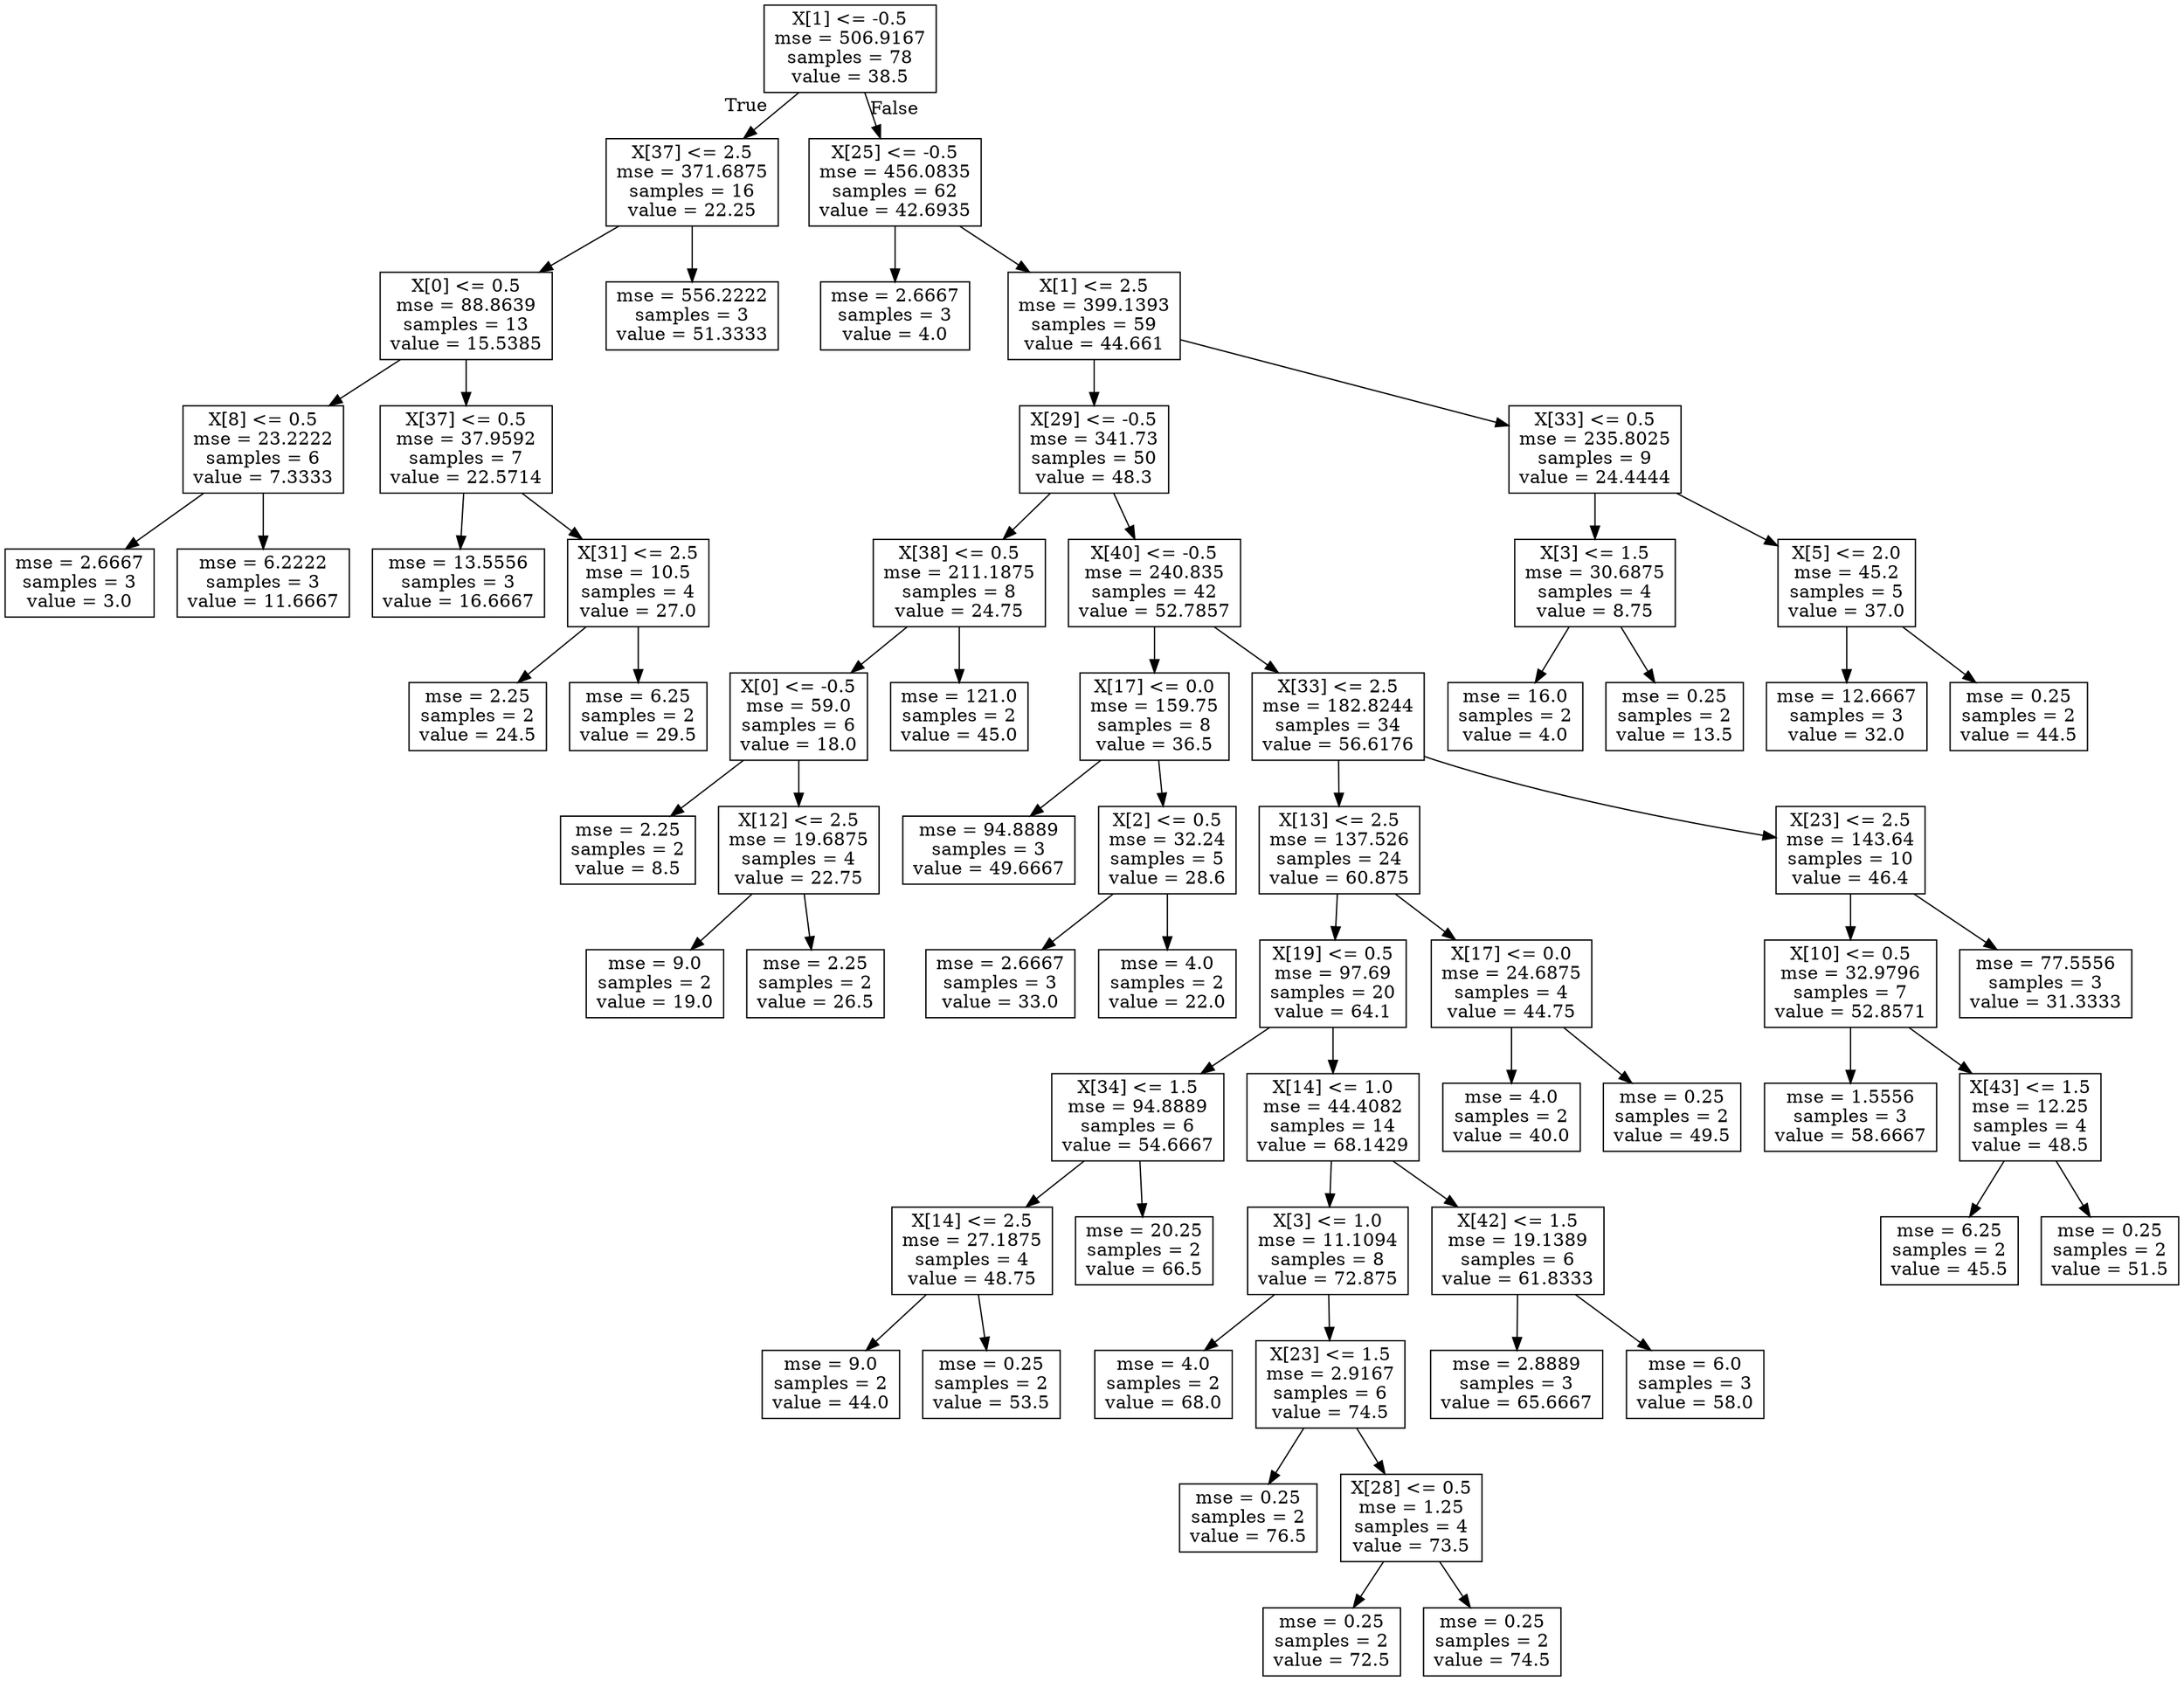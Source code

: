 digraph Tree {
node [shape=box] ;
0 [label="X[1] <= -0.5\nmse = 506.9167\nsamples = 78\nvalue = 38.5"] ;
1 [label="X[37] <= 2.5\nmse = 371.6875\nsamples = 16\nvalue = 22.25"] ;
0 -> 1 [labeldistance=2.5, labelangle=45, headlabel="True"] ;
2 [label="X[0] <= 0.5\nmse = 88.8639\nsamples = 13\nvalue = 15.5385"] ;
1 -> 2 ;
3 [label="X[8] <= 0.5\nmse = 23.2222\nsamples = 6\nvalue = 7.3333"] ;
2 -> 3 ;
4 [label="mse = 2.6667\nsamples = 3\nvalue = 3.0"] ;
3 -> 4 ;
5 [label="mse = 6.2222\nsamples = 3\nvalue = 11.6667"] ;
3 -> 5 ;
6 [label="X[37] <= 0.5\nmse = 37.9592\nsamples = 7\nvalue = 22.5714"] ;
2 -> 6 ;
7 [label="mse = 13.5556\nsamples = 3\nvalue = 16.6667"] ;
6 -> 7 ;
8 [label="X[31] <= 2.5\nmse = 10.5\nsamples = 4\nvalue = 27.0"] ;
6 -> 8 ;
9 [label="mse = 2.25\nsamples = 2\nvalue = 24.5"] ;
8 -> 9 ;
10 [label="mse = 6.25\nsamples = 2\nvalue = 29.5"] ;
8 -> 10 ;
11 [label="mse = 556.2222\nsamples = 3\nvalue = 51.3333"] ;
1 -> 11 ;
12 [label="X[25] <= -0.5\nmse = 456.0835\nsamples = 62\nvalue = 42.6935"] ;
0 -> 12 [labeldistance=2.5, labelangle=-45, headlabel="False"] ;
13 [label="mse = 2.6667\nsamples = 3\nvalue = 4.0"] ;
12 -> 13 ;
14 [label="X[1] <= 2.5\nmse = 399.1393\nsamples = 59\nvalue = 44.661"] ;
12 -> 14 ;
15 [label="X[29] <= -0.5\nmse = 341.73\nsamples = 50\nvalue = 48.3"] ;
14 -> 15 ;
16 [label="X[38] <= 0.5\nmse = 211.1875\nsamples = 8\nvalue = 24.75"] ;
15 -> 16 ;
17 [label="X[0] <= -0.5\nmse = 59.0\nsamples = 6\nvalue = 18.0"] ;
16 -> 17 ;
18 [label="mse = 2.25\nsamples = 2\nvalue = 8.5"] ;
17 -> 18 ;
19 [label="X[12] <= 2.5\nmse = 19.6875\nsamples = 4\nvalue = 22.75"] ;
17 -> 19 ;
20 [label="mse = 9.0\nsamples = 2\nvalue = 19.0"] ;
19 -> 20 ;
21 [label="mse = 2.25\nsamples = 2\nvalue = 26.5"] ;
19 -> 21 ;
22 [label="mse = 121.0\nsamples = 2\nvalue = 45.0"] ;
16 -> 22 ;
23 [label="X[40] <= -0.5\nmse = 240.835\nsamples = 42\nvalue = 52.7857"] ;
15 -> 23 ;
24 [label="X[17] <= 0.0\nmse = 159.75\nsamples = 8\nvalue = 36.5"] ;
23 -> 24 ;
25 [label="mse = 94.8889\nsamples = 3\nvalue = 49.6667"] ;
24 -> 25 ;
26 [label="X[2] <= 0.5\nmse = 32.24\nsamples = 5\nvalue = 28.6"] ;
24 -> 26 ;
27 [label="mse = 2.6667\nsamples = 3\nvalue = 33.0"] ;
26 -> 27 ;
28 [label="mse = 4.0\nsamples = 2\nvalue = 22.0"] ;
26 -> 28 ;
29 [label="X[33] <= 2.5\nmse = 182.8244\nsamples = 34\nvalue = 56.6176"] ;
23 -> 29 ;
30 [label="X[13] <= 2.5\nmse = 137.526\nsamples = 24\nvalue = 60.875"] ;
29 -> 30 ;
31 [label="X[19] <= 0.5\nmse = 97.69\nsamples = 20\nvalue = 64.1"] ;
30 -> 31 ;
32 [label="X[34] <= 1.5\nmse = 94.8889\nsamples = 6\nvalue = 54.6667"] ;
31 -> 32 ;
33 [label="X[14] <= 2.5\nmse = 27.1875\nsamples = 4\nvalue = 48.75"] ;
32 -> 33 ;
34 [label="mse = 9.0\nsamples = 2\nvalue = 44.0"] ;
33 -> 34 ;
35 [label="mse = 0.25\nsamples = 2\nvalue = 53.5"] ;
33 -> 35 ;
36 [label="mse = 20.25\nsamples = 2\nvalue = 66.5"] ;
32 -> 36 ;
37 [label="X[14] <= 1.0\nmse = 44.4082\nsamples = 14\nvalue = 68.1429"] ;
31 -> 37 ;
38 [label="X[3] <= 1.0\nmse = 11.1094\nsamples = 8\nvalue = 72.875"] ;
37 -> 38 ;
39 [label="mse = 4.0\nsamples = 2\nvalue = 68.0"] ;
38 -> 39 ;
40 [label="X[23] <= 1.5\nmse = 2.9167\nsamples = 6\nvalue = 74.5"] ;
38 -> 40 ;
41 [label="mse = 0.25\nsamples = 2\nvalue = 76.5"] ;
40 -> 41 ;
42 [label="X[28] <= 0.5\nmse = 1.25\nsamples = 4\nvalue = 73.5"] ;
40 -> 42 ;
43 [label="mse = 0.25\nsamples = 2\nvalue = 72.5"] ;
42 -> 43 ;
44 [label="mse = 0.25\nsamples = 2\nvalue = 74.5"] ;
42 -> 44 ;
45 [label="X[42] <= 1.5\nmse = 19.1389\nsamples = 6\nvalue = 61.8333"] ;
37 -> 45 ;
46 [label="mse = 2.8889\nsamples = 3\nvalue = 65.6667"] ;
45 -> 46 ;
47 [label="mse = 6.0\nsamples = 3\nvalue = 58.0"] ;
45 -> 47 ;
48 [label="X[17] <= 0.0\nmse = 24.6875\nsamples = 4\nvalue = 44.75"] ;
30 -> 48 ;
49 [label="mse = 4.0\nsamples = 2\nvalue = 40.0"] ;
48 -> 49 ;
50 [label="mse = 0.25\nsamples = 2\nvalue = 49.5"] ;
48 -> 50 ;
51 [label="X[23] <= 2.5\nmse = 143.64\nsamples = 10\nvalue = 46.4"] ;
29 -> 51 ;
52 [label="X[10] <= 0.5\nmse = 32.9796\nsamples = 7\nvalue = 52.8571"] ;
51 -> 52 ;
53 [label="mse = 1.5556\nsamples = 3\nvalue = 58.6667"] ;
52 -> 53 ;
54 [label="X[43] <= 1.5\nmse = 12.25\nsamples = 4\nvalue = 48.5"] ;
52 -> 54 ;
55 [label="mse = 6.25\nsamples = 2\nvalue = 45.5"] ;
54 -> 55 ;
56 [label="mse = 0.25\nsamples = 2\nvalue = 51.5"] ;
54 -> 56 ;
57 [label="mse = 77.5556\nsamples = 3\nvalue = 31.3333"] ;
51 -> 57 ;
58 [label="X[33] <= 0.5\nmse = 235.8025\nsamples = 9\nvalue = 24.4444"] ;
14 -> 58 ;
59 [label="X[3] <= 1.5\nmse = 30.6875\nsamples = 4\nvalue = 8.75"] ;
58 -> 59 ;
60 [label="mse = 16.0\nsamples = 2\nvalue = 4.0"] ;
59 -> 60 ;
61 [label="mse = 0.25\nsamples = 2\nvalue = 13.5"] ;
59 -> 61 ;
62 [label="X[5] <= 2.0\nmse = 45.2\nsamples = 5\nvalue = 37.0"] ;
58 -> 62 ;
63 [label="mse = 12.6667\nsamples = 3\nvalue = 32.0"] ;
62 -> 63 ;
64 [label="mse = 0.25\nsamples = 2\nvalue = 44.5"] ;
62 -> 64 ;
}